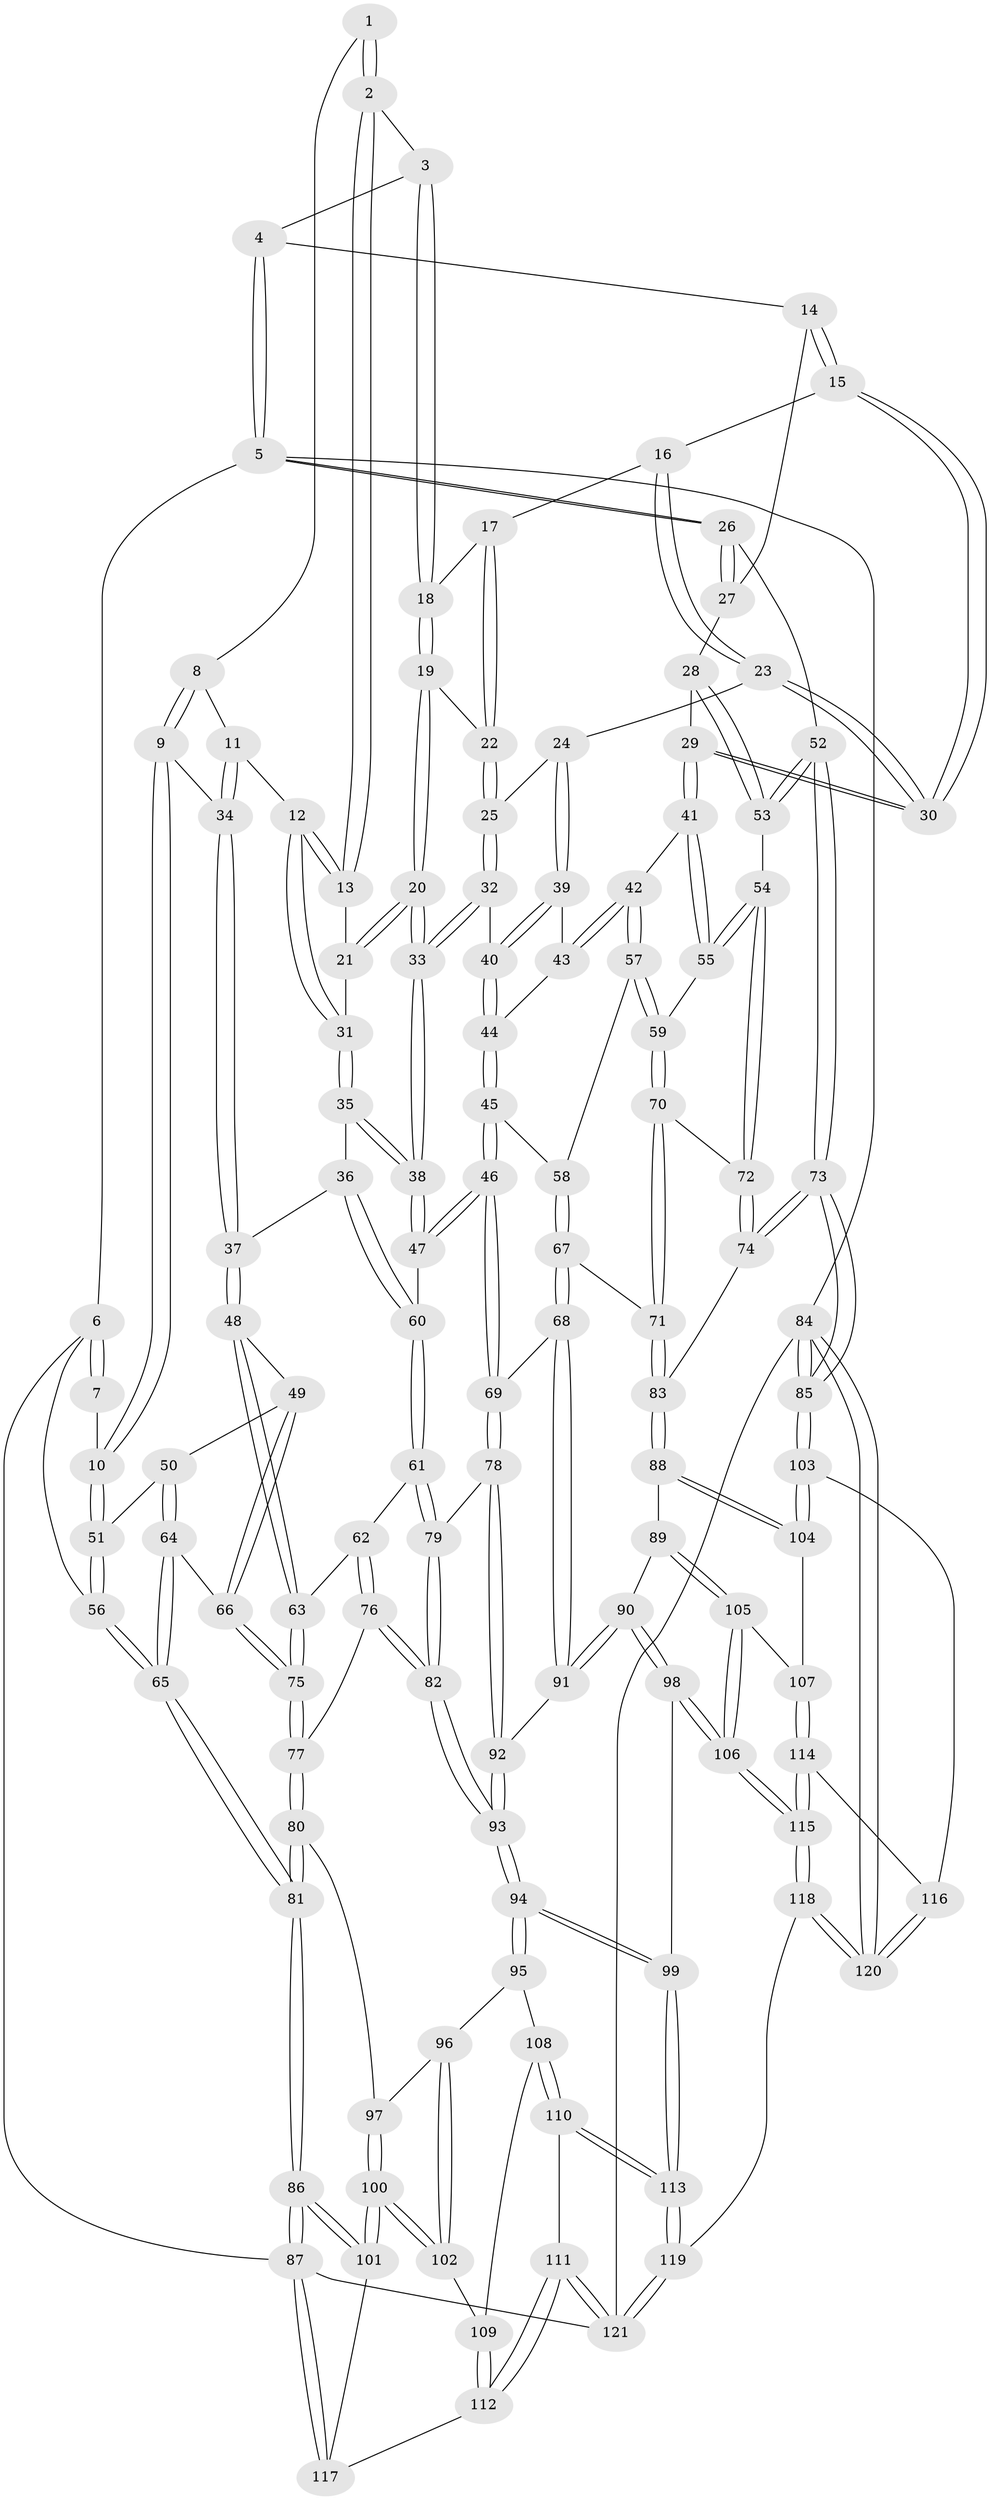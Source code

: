 // Generated by graph-tools (version 1.1) at 2025/17/03/09/25 04:17:13]
// undirected, 121 vertices, 299 edges
graph export_dot {
graph [start="1"]
  node [color=gray90,style=filled];
  1 [pos="+0.19675329190275076+0"];
  2 [pos="+0.4320928934948212+0"];
  3 [pos="+0.7285836707120861+0"];
  4 [pos="+0.8721593113973481+0"];
  5 [pos="+1+0"];
  6 [pos="+0+0"];
  7 [pos="+0.18480034997201586+0"];
  8 [pos="+0.2262929698435851+0"];
  9 [pos="+0.1793103829680734+0.13932828799958583"];
  10 [pos="+0.15052092945312887+0.14048041051974014"];
  11 [pos="+0.2716965711152134+0.07778738787923406"];
  12 [pos="+0.34484459052123817+0.05662266729991948"];
  13 [pos="+0.4323830914495766+0"];
  14 [pos="+0.8503565598289684+0.04121960997900086"];
  15 [pos="+0.8410842653618023+0.06398424805842248"];
  16 [pos="+0.7396633855924063+0"];
  17 [pos="+0.725011379030772+0"];
  18 [pos="+0.7184798877143559+0"];
  19 [pos="+0.5988093100520256+0.05933702275210123"];
  20 [pos="+0.5422478328537443+0.0836003382218822"];
  21 [pos="+0.5022024104942996+0.03648839239069229"];
  22 [pos="+0.658602653720816+0.08135561639942243"];
  23 [pos="+0.7478237836728636+0.09349419692562747"];
  24 [pos="+0.7411454862765708+0.09750166080940721"];
  25 [pos="+0.6750036970630738+0.09622769161168927"];
  26 [pos="+1+0"];
  27 [pos="+0.8944968407938059+0.040424576787679155"];
  28 [pos="+0.8756965138999903+0.15865724404349713"];
  29 [pos="+0.867979502221254+0.15840612366371265"];
  30 [pos="+0.831933783087118+0.11900271666344601"];
  31 [pos="+0.3880825294673865+0.10080240428418384"];
  32 [pos="+0.6308597141882811+0.1779582251948272"];
  33 [pos="+0.5369691987735855+0.18574105021613366"];
  34 [pos="+0.20717966566528884+0.1420138783550023"];
  35 [pos="+0.40599228695904954+0.19362434146717264"];
  36 [pos="+0.2952626072302896+0.2129557066921876"];
  37 [pos="+0.27225858703558653+0.20661483432992162"];
  38 [pos="+0.49305921668966113+0.24447037639943442"];
  39 [pos="+0.7254270348289045+0.15267830099853608"];
  40 [pos="+0.6633826303548653+0.19497705919427108"];
  41 [pos="+0.8228421073553228+0.2140969664511383"];
  42 [pos="+0.7813518020108697+0.22870837658897056"];
  43 [pos="+0.7374109627242356+0.17627391260911857"];
  44 [pos="+0.6873641217556112+0.23300888113452672"];
  45 [pos="+0.6879080115379207+0.23413600844173152"];
  46 [pos="+0.5012402227597315+0.2727941556852035"];
  47 [pos="+0.4952988889154765+0.2609551316218525"];
  48 [pos="+0.21998486480219548+0.3221156885794138"];
  49 [pos="+0.1875572991052247+0.30105463319372794"];
  50 [pos="+0.09637912993235387+0.20091258613177512"];
  51 [pos="+0.09020374801190267+0.1560390222667459"];
  52 [pos="+1+0.10449529408039633"];
  53 [pos="+1+0.17225299131143088"];
  54 [pos="+0.9330617535328094+0.3114976290899535"];
  55 [pos="+0.8404065705153775+0.2707676412605972"];
  56 [pos="+0+0"];
  57 [pos="+0.7204085545506225+0.2822896490923553"];
  58 [pos="+0.7159081911262953+0.2838540415904084"];
  59 [pos="+0.8232190958420051+0.33283053289858355"];
  60 [pos="+0.3317951619381936+0.34251737936290416"];
  61 [pos="+0.32478993676061785+0.3553706224727124"];
  62 [pos="+0.24355861242915378+0.3462732201890376"];
  63 [pos="+0.222032466141336+0.33261779093537447"];
  64 [pos="+0.07650342238758599+0.33777813761811637"];
  65 [pos="+0+0.4813959485396364"];
  66 [pos="+0.08486618242141347+0.3426481790668574"];
  67 [pos="+0.6488071519795524+0.3790954378112112"];
  68 [pos="+0.6372369141336964+0.38586570168949474"];
  69 [pos="+0.5253963509128705+0.3238737995921397"];
  70 [pos="+0.8445711129722261+0.3787454672534085"];
  71 [pos="+0.8273104774737485+0.40869957441085586"];
  72 [pos="+0.9189592589747303+0.34968696412732925"];
  73 [pos="+1+0.5143766254577489"];
  74 [pos="+1+0.5131982084881803"];
  75 [pos="+0.14935588212282466+0.39325247958487985"];
  76 [pos="+0.2438330810214493+0.48554975667395783"];
  77 [pos="+0.16050987126235805+0.48336652517248146"];
  78 [pos="+0.4328287272424017+0.4436955709984871"];
  79 [pos="+0.3576197405523709+0.4688254621296895"];
  80 [pos="+0.10454204962436581+0.5300537671848617"];
  81 [pos="+0+0.527417441852595"];
  82 [pos="+0.3259395382425794+0.5124390287895585"];
  83 [pos="+0.8622786916490086+0.5747854848771435"];
  84 [pos="+1+1"];
  85 [pos="+1+0.955235372527826"];
  86 [pos="+0+0.7037544428296576"];
  87 [pos="+0+1"];
  88 [pos="+0.840880432761947+0.5971128524585001"];
  89 [pos="+0.74078974331774+0.6005201319661161"];
  90 [pos="+0.6737698014670662+0.5709527858750475"];
  91 [pos="+0.6416904904750388+0.5303733499543588"];
  92 [pos="+0.5339120481975975+0.5424023882294857"];
  93 [pos="+0.35792272212561954+0.7060252000129612"];
  94 [pos="+0.3578304010289816+0.706568483436609"];
  95 [pos="+0.27337627644952844+0.7099887647284753"];
  96 [pos="+0.17800272755457167+0.6440774481288409"];
  97 [pos="+0.14600113393353378+0.6038425423951433"];
  98 [pos="+0.5291375900939116+0.7434314605041756"];
  99 [pos="+0.37037675904122447+0.7238466036841062"];
  100 [pos="+0+0.7486800413143613"];
  101 [pos="+0+0.7388319807731021"];
  102 [pos="+0+0.7501636605875537"];
  103 [pos="+1+0.8566836180486584"];
  104 [pos="+0.8865050766381329+0.7344570561034234"];
  105 [pos="+0.6956202409167868+0.7672705265840231"];
  106 [pos="+0.6381628374496252+0.8421055056296026"];
  107 [pos="+0.8466235185572275+0.7849345063410135"];
  108 [pos="+0.17359410712935294+0.7783429933414875"];
  109 [pos="+0.06601425134488752+0.7770635754370463"];
  110 [pos="+0.172299809959077+0.8552590339828463"];
  111 [pos="+0.1205011031301526+0.9551326315015105"];
  112 [pos="+0.11908582792482916+0.9541300915809622"];
  113 [pos="+0.365684660935644+0.9456568235687292"];
  114 [pos="+0.8349995560134931+0.8184801564400115"];
  115 [pos="+0.6546603626894801+0.9159014203263591"];
  116 [pos="+0.864598598446408+0.8975205158884406"];
  117 [pos="+0.09796784921219472+0.9471788021563669"];
  118 [pos="+0.6351097616674746+1"];
  119 [pos="+0.38640112145126926+1"];
  120 [pos="+0.7483793853388858+1"];
  121 [pos="+0.24695343162644545+1"];
  1 -- 2;
  1 -- 2;
  1 -- 8;
  2 -- 3;
  2 -- 13;
  2 -- 13;
  3 -- 4;
  3 -- 18;
  3 -- 18;
  4 -- 5;
  4 -- 5;
  4 -- 14;
  5 -- 6;
  5 -- 26;
  5 -- 26;
  5 -- 84;
  6 -- 7;
  6 -- 7;
  6 -- 56;
  6 -- 87;
  7 -- 10;
  8 -- 9;
  8 -- 9;
  8 -- 11;
  9 -- 10;
  9 -- 10;
  9 -- 34;
  10 -- 51;
  10 -- 51;
  11 -- 12;
  11 -- 34;
  11 -- 34;
  12 -- 13;
  12 -- 13;
  12 -- 31;
  12 -- 31;
  13 -- 21;
  14 -- 15;
  14 -- 15;
  14 -- 27;
  15 -- 16;
  15 -- 30;
  15 -- 30;
  16 -- 17;
  16 -- 23;
  16 -- 23;
  17 -- 18;
  17 -- 22;
  17 -- 22;
  18 -- 19;
  18 -- 19;
  19 -- 20;
  19 -- 20;
  19 -- 22;
  20 -- 21;
  20 -- 21;
  20 -- 33;
  20 -- 33;
  21 -- 31;
  22 -- 25;
  22 -- 25;
  23 -- 24;
  23 -- 30;
  23 -- 30;
  24 -- 25;
  24 -- 39;
  24 -- 39;
  25 -- 32;
  25 -- 32;
  26 -- 27;
  26 -- 27;
  26 -- 52;
  27 -- 28;
  28 -- 29;
  28 -- 53;
  28 -- 53;
  29 -- 30;
  29 -- 30;
  29 -- 41;
  29 -- 41;
  31 -- 35;
  31 -- 35;
  32 -- 33;
  32 -- 33;
  32 -- 40;
  33 -- 38;
  33 -- 38;
  34 -- 37;
  34 -- 37;
  35 -- 36;
  35 -- 38;
  35 -- 38;
  36 -- 37;
  36 -- 60;
  36 -- 60;
  37 -- 48;
  37 -- 48;
  38 -- 47;
  38 -- 47;
  39 -- 40;
  39 -- 40;
  39 -- 43;
  40 -- 44;
  40 -- 44;
  41 -- 42;
  41 -- 55;
  41 -- 55;
  42 -- 43;
  42 -- 43;
  42 -- 57;
  42 -- 57;
  43 -- 44;
  44 -- 45;
  44 -- 45;
  45 -- 46;
  45 -- 46;
  45 -- 58;
  46 -- 47;
  46 -- 47;
  46 -- 69;
  46 -- 69;
  47 -- 60;
  48 -- 49;
  48 -- 63;
  48 -- 63;
  49 -- 50;
  49 -- 66;
  49 -- 66;
  50 -- 51;
  50 -- 64;
  50 -- 64;
  51 -- 56;
  51 -- 56;
  52 -- 53;
  52 -- 53;
  52 -- 73;
  52 -- 73;
  53 -- 54;
  54 -- 55;
  54 -- 55;
  54 -- 72;
  54 -- 72;
  55 -- 59;
  56 -- 65;
  56 -- 65;
  57 -- 58;
  57 -- 59;
  57 -- 59;
  58 -- 67;
  58 -- 67;
  59 -- 70;
  59 -- 70;
  60 -- 61;
  60 -- 61;
  61 -- 62;
  61 -- 79;
  61 -- 79;
  62 -- 63;
  62 -- 76;
  62 -- 76;
  63 -- 75;
  63 -- 75;
  64 -- 65;
  64 -- 65;
  64 -- 66;
  65 -- 81;
  65 -- 81;
  66 -- 75;
  66 -- 75;
  67 -- 68;
  67 -- 68;
  67 -- 71;
  68 -- 69;
  68 -- 91;
  68 -- 91;
  69 -- 78;
  69 -- 78;
  70 -- 71;
  70 -- 71;
  70 -- 72;
  71 -- 83;
  71 -- 83;
  72 -- 74;
  72 -- 74;
  73 -- 74;
  73 -- 74;
  73 -- 85;
  73 -- 85;
  74 -- 83;
  75 -- 77;
  75 -- 77;
  76 -- 77;
  76 -- 82;
  76 -- 82;
  77 -- 80;
  77 -- 80;
  78 -- 79;
  78 -- 92;
  78 -- 92;
  79 -- 82;
  79 -- 82;
  80 -- 81;
  80 -- 81;
  80 -- 97;
  81 -- 86;
  81 -- 86;
  82 -- 93;
  82 -- 93;
  83 -- 88;
  83 -- 88;
  84 -- 85;
  84 -- 85;
  84 -- 120;
  84 -- 120;
  84 -- 121;
  85 -- 103;
  85 -- 103;
  86 -- 87;
  86 -- 87;
  86 -- 101;
  86 -- 101;
  87 -- 117;
  87 -- 117;
  87 -- 121;
  88 -- 89;
  88 -- 104;
  88 -- 104;
  89 -- 90;
  89 -- 105;
  89 -- 105;
  90 -- 91;
  90 -- 91;
  90 -- 98;
  90 -- 98;
  91 -- 92;
  92 -- 93;
  92 -- 93;
  93 -- 94;
  93 -- 94;
  94 -- 95;
  94 -- 95;
  94 -- 99;
  94 -- 99;
  95 -- 96;
  95 -- 108;
  96 -- 97;
  96 -- 102;
  96 -- 102;
  97 -- 100;
  97 -- 100;
  98 -- 99;
  98 -- 106;
  98 -- 106;
  99 -- 113;
  99 -- 113;
  100 -- 101;
  100 -- 101;
  100 -- 102;
  100 -- 102;
  101 -- 117;
  102 -- 109;
  103 -- 104;
  103 -- 104;
  103 -- 116;
  104 -- 107;
  105 -- 106;
  105 -- 106;
  105 -- 107;
  106 -- 115;
  106 -- 115;
  107 -- 114;
  107 -- 114;
  108 -- 109;
  108 -- 110;
  108 -- 110;
  109 -- 112;
  109 -- 112;
  110 -- 111;
  110 -- 113;
  110 -- 113;
  111 -- 112;
  111 -- 112;
  111 -- 121;
  111 -- 121;
  112 -- 117;
  113 -- 119;
  113 -- 119;
  114 -- 115;
  114 -- 115;
  114 -- 116;
  115 -- 118;
  115 -- 118;
  116 -- 120;
  116 -- 120;
  118 -- 119;
  118 -- 120;
  118 -- 120;
  119 -- 121;
  119 -- 121;
}
